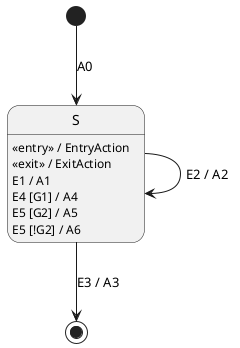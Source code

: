 @startuml
[*] --> S : A0

S : <<entry>> / EntryAction
S : <<exit>> / ExitAction
S : E1 / A1
S : E4 [G1] / A4
S : E5 [G2] / A5
S : E5 [!G2] / A6

S --> S : E2 / A2
S --> [*] : E3 / A3
@enduml